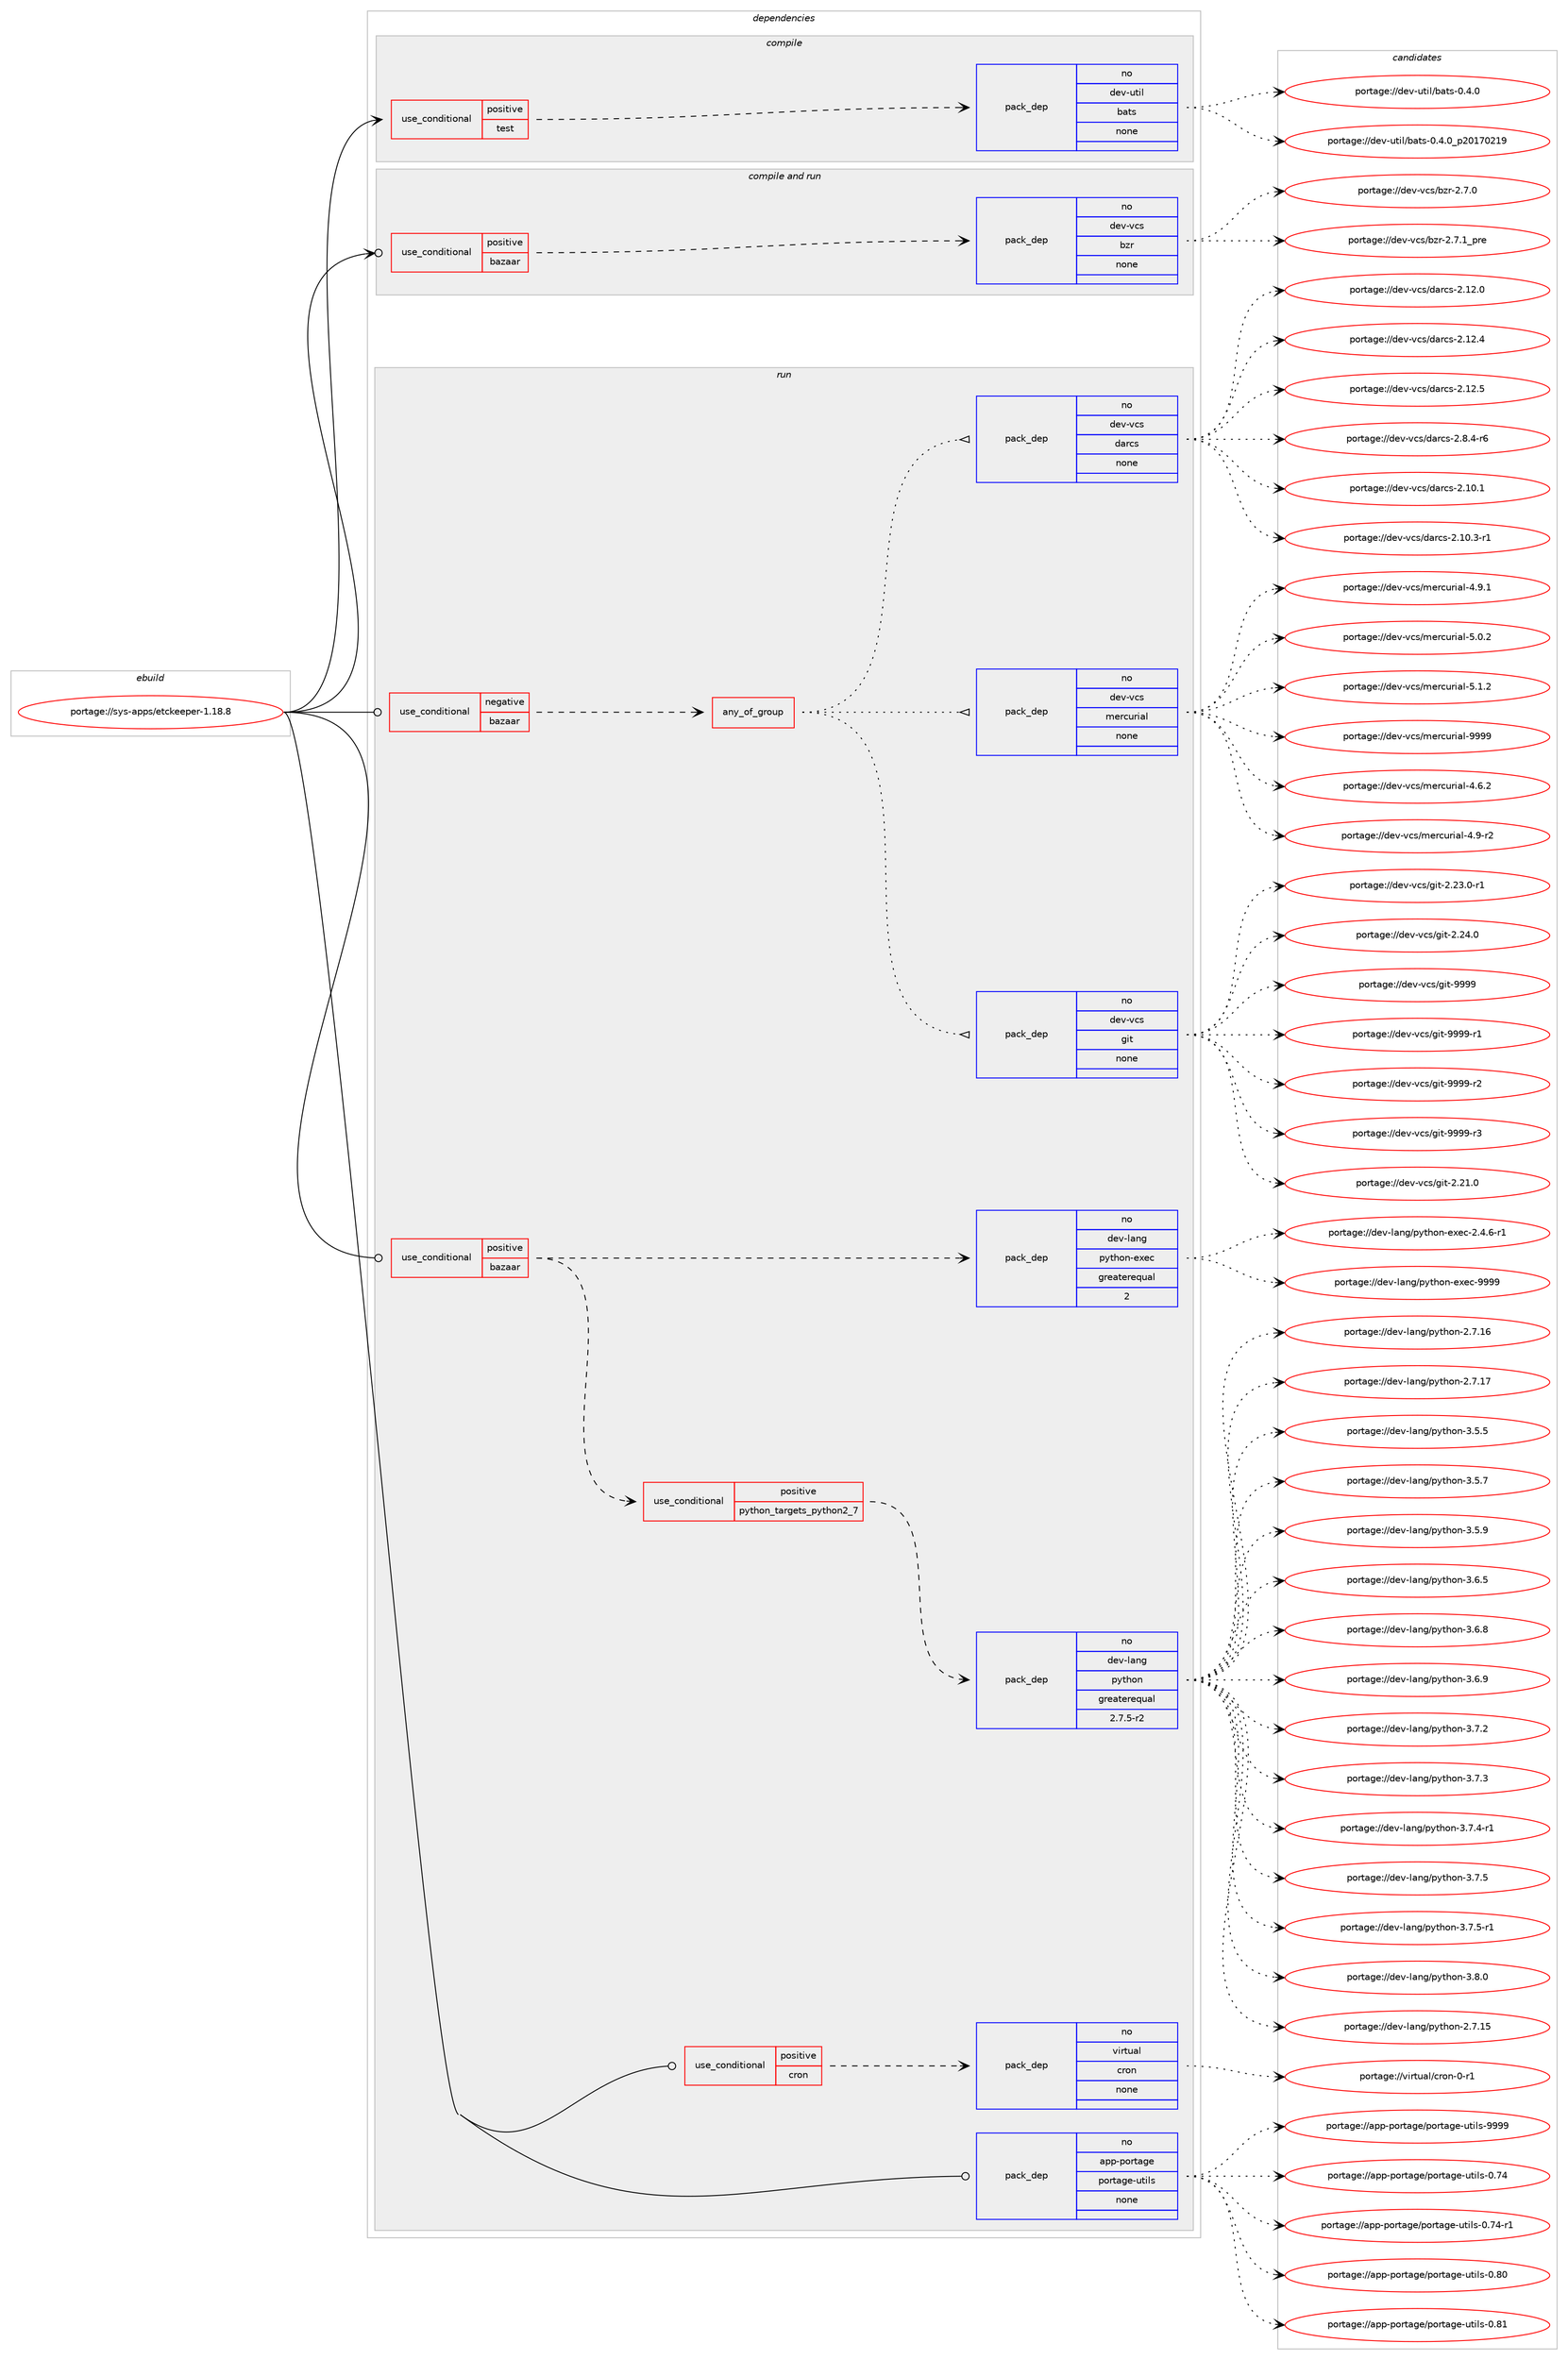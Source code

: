 digraph prolog {

# *************
# Graph options
# *************

newrank=true;
concentrate=true;
compound=true;
graph [rankdir=LR,fontname=Helvetica,fontsize=10,ranksep=1.5];#, ranksep=2.5, nodesep=0.2];
edge  [arrowhead=vee];
node  [fontname=Helvetica,fontsize=10];

# **********
# The ebuild
# **********

subgraph cluster_leftcol {
color=gray;
rank=same;
label=<<i>ebuild</i>>;
id [label="portage://sys-apps/etckeeper-1.18.8", color=red, width=4, href="../sys-apps/etckeeper-1.18.8.svg"];
}

# ****************
# The dependencies
# ****************

subgraph cluster_midcol {
color=gray;
label=<<i>dependencies</i>>;
subgraph cluster_compile {
fillcolor="#eeeeee";
style=filled;
label=<<i>compile</i>>;
subgraph cond98920 {
dependency407404 [label=<<TABLE BORDER="0" CELLBORDER="1" CELLSPACING="0" CELLPADDING="4"><TR><TD ROWSPAN="3" CELLPADDING="10">use_conditional</TD></TR><TR><TD>positive</TD></TR><TR><TD>test</TD></TR></TABLE>>, shape=none, color=red];
subgraph pack301667 {
dependency407405 [label=<<TABLE BORDER="0" CELLBORDER="1" CELLSPACING="0" CELLPADDING="4" WIDTH="220"><TR><TD ROWSPAN="6" CELLPADDING="30">pack_dep</TD></TR><TR><TD WIDTH="110">no</TD></TR><TR><TD>dev-util</TD></TR><TR><TD>bats</TD></TR><TR><TD>none</TD></TR><TR><TD></TD></TR></TABLE>>, shape=none, color=blue];
}
dependency407404:e -> dependency407405:w [weight=20,style="dashed",arrowhead="vee"];
}
id:e -> dependency407404:w [weight=20,style="solid",arrowhead="vee"];
}
subgraph cluster_compileandrun {
fillcolor="#eeeeee";
style=filled;
label=<<i>compile and run</i>>;
subgraph cond98921 {
dependency407406 [label=<<TABLE BORDER="0" CELLBORDER="1" CELLSPACING="0" CELLPADDING="4"><TR><TD ROWSPAN="3" CELLPADDING="10">use_conditional</TD></TR><TR><TD>positive</TD></TR><TR><TD>bazaar</TD></TR></TABLE>>, shape=none, color=red];
subgraph pack301668 {
dependency407407 [label=<<TABLE BORDER="0" CELLBORDER="1" CELLSPACING="0" CELLPADDING="4" WIDTH="220"><TR><TD ROWSPAN="6" CELLPADDING="30">pack_dep</TD></TR><TR><TD WIDTH="110">no</TD></TR><TR><TD>dev-vcs</TD></TR><TR><TD>bzr</TD></TR><TR><TD>none</TD></TR><TR><TD></TD></TR></TABLE>>, shape=none, color=blue];
}
dependency407406:e -> dependency407407:w [weight=20,style="dashed",arrowhead="vee"];
}
id:e -> dependency407406:w [weight=20,style="solid",arrowhead="odotvee"];
}
subgraph cluster_run {
fillcolor="#eeeeee";
style=filled;
label=<<i>run</i>>;
subgraph cond98922 {
dependency407408 [label=<<TABLE BORDER="0" CELLBORDER="1" CELLSPACING="0" CELLPADDING="4"><TR><TD ROWSPAN="3" CELLPADDING="10">use_conditional</TD></TR><TR><TD>negative</TD></TR><TR><TD>bazaar</TD></TR></TABLE>>, shape=none, color=red];
subgraph any6599 {
dependency407409 [label=<<TABLE BORDER="0" CELLBORDER="1" CELLSPACING="0" CELLPADDING="4"><TR><TD CELLPADDING="10">any_of_group</TD></TR></TABLE>>, shape=none, color=red];subgraph pack301669 {
dependency407410 [label=<<TABLE BORDER="0" CELLBORDER="1" CELLSPACING="0" CELLPADDING="4" WIDTH="220"><TR><TD ROWSPAN="6" CELLPADDING="30">pack_dep</TD></TR><TR><TD WIDTH="110">no</TD></TR><TR><TD>dev-vcs</TD></TR><TR><TD>git</TD></TR><TR><TD>none</TD></TR><TR><TD></TD></TR></TABLE>>, shape=none, color=blue];
}
dependency407409:e -> dependency407410:w [weight=20,style="dotted",arrowhead="oinv"];
subgraph pack301670 {
dependency407411 [label=<<TABLE BORDER="0" CELLBORDER="1" CELLSPACING="0" CELLPADDING="4" WIDTH="220"><TR><TD ROWSPAN="6" CELLPADDING="30">pack_dep</TD></TR><TR><TD WIDTH="110">no</TD></TR><TR><TD>dev-vcs</TD></TR><TR><TD>mercurial</TD></TR><TR><TD>none</TD></TR><TR><TD></TD></TR></TABLE>>, shape=none, color=blue];
}
dependency407409:e -> dependency407411:w [weight=20,style="dotted",arrowhead="oinv"];
subgraph pack301671 {
dependency407412 [label=<<TABLE BORDER="0" CELLBORDER="1" CELLSPACING="0" CELLPADDING="4" WIDTH="220"><TR><TD ROWSPAN="6" CELLPADDING="30">pack_dep</TD></TR><TR><TD WIDTH="110">no</TD></TR><TR><TD>dev-vcs</TD></TR><TR><TD>darcs</TD></TR><TR><TD>none</TD></TR><TR><TD></TD></TR></TABLE>>, shape=none, color=blue];
}
dependency407409:e -> dependency407412:w [weight=20,style="dotted",arrowhead="oinv"];
}
dependency407408:e -> dependency407409:w [weight=20,style="dashed",arrowhead="vee"];
}
id:e -> dependency407408:w [weight=20,style="solid",arrowhead="odot"];
subgraph cond98923 {
dependency407413 [label=<<TABLE BORDER="0" CELLBORDER="1" CELLSPACING="0" CELLPADDING="4"><TR><TD ROWSPAN="3" CELLPADDING="10">use_conditional</TD></TR><TR><TD>positive</TD></TR><TR><TD>bazaar</TD></TR></TABLE>>, shape=none, color=red];
subgraph cond98924 {
dependency407414 [label=<<TABLE BORDER="0" CELLBORDER="1" CELLSPACING="0" CELLPADDING="4"><TR><TD ROWSPAN="3" CELLPADDING="10">use_conditional</TD></TR><TR><TD>positive</TD></TR><TR><TD>python_targets_python2_7</TD></TR></TABLE>>, shape=none, color=red];
subgraph pack301672 {
dependency407415 [label=<<TABLE BORDER="0" CELLBORDER="1" CELLSPACING="0" CELLPADDING="4" WIDTH="220"><TR><TD ROWSPAN="6" CELLPADDING="30">pack_dep</TD></TR><TR><TD WIDTH="110">no</TD></TR><TR><TD>dev-lang</TD></TR><TR><TD>python</TD></TR><TR><TD>greaterequal</TD></TR><TR><TD>2.7.5-r2</TD></TR></TABLE>>, shape=none, color=blue];
}
dependency407414:e -> dependency407415:w [weight=20,style="dashed",arrowhead="vee"];
}
dependency407413:e -> dependency407414:w [weight=20,style="dashed",arrowhead="vee"];
subgraph pack301673 {
dependency407416 [label=<<TABLE BORDER="0" CELLBORDER="1" CELLSPACING="0" CELLPADDING="4" WIDTH="220"><TR><TD ROWSPAN="6" CELLPADDING="30">pack_dep</TD></TR><TR><TD WIDTH="110">no</TD></TR><TR><TD>dev-lang</TD></TR><TR><TD>python-exec</TD></TR><TR><TD>greaterequal</TD></TR><TR><TD>2</TD></TR></TABLE>>, shape=none, color=blue];
}
dependency407413:e -> dependency407416:w [weight=20,style="dashed",arrowhead="vee"];
}
id:e -> dependency407413:w [weight=20,style="solid",arrowhead="odot"];
subgraph cond98925 {
dependency407417 [label=<<TABLE BORDER="0" CELLBORDER="1" CELLSPACING="0" CELLPADDING="4"><TR><TD ROWSPAN="3" CELLPADDING="10">use_conditional</TD></TR><TR><TD>positive</TD></TR><TR><TD>cron</TD></TR></TABLE>>, shape=none, color=red];
subgraph pack301674 {
dependency407418 [label=<<TABLE BORDER="0" CELLBORDER="1" CELLSPACING="0" CELLPADDING="4" WIDTH="220"><TR><TD ROWSPAN="6" CELLPADDING="30">pack_dep</TD></TR><TR><TD WIDTH="110">no</TD></TR><TR><TD>virtual</TD></TR><TR><TD>cron</TD></TR><TR><TD>none</TD></TR><TR><TD></TD></TR></TABLE>>, shape=none, color=blue];
}
dependency407417:e -> dependency407418:w [weight=20,style="dashed",arrowhead="vee"];
}
id:e -> dependency407417:w [weight=20,style="solid",arrowhead="odot"];
subgraph pack301675 {
dependency407419 [label=<<TABLE BORDER="0" CELLBORDER="1" CELLSPACING="0" CELLPADDING="4" WIDTH="220"><TR><TD ROWSPAN="6" CELLPADDING="30">pack_dep</TD></TR><TR><TD WIDTH="110">no</TD></TR><TR><TD>app-portage</TD></TR><TR><TD>portage-utils</TD></TR><TR><TD>none</TD></TR><TR><TD></TD></TR></TABLE>>, shape=none, color=blue];
}
id:e -> dependency407419:w [weight=20,style="solid",arrowhead="odot"];
}
}

# **************
# The candidates
# **************

subgraph cluster_choices {
rank=same;
color=gray;
label=<<i>candidates</i>>;

subgraph choice301667 {
color=black;
nodesep=1;
choiceportage10010111845117116105108479897116115454846524648 [label="portage://dev-util/bats-0.4.0", color=red, width=4,href="../dev-util/bats-0.4.0.svg"];
choiceportage10010111845117116105108479897116115454846524648951125048495548504957 [label="portage://dev-util/bats-0.4.0_p20170219", color=red, width=4,href="../dev-util/bats-0.4.0_p20170219.svg"];
dependency407405:e -> choiceportage10010111845117116105108479897116115454846524648:w [style=dotted,weight="100"];
dependency407405:e -> choiceportage10010111845117116105108479897116115454846524648951125048495548504957:w [style=dotted,weight="100"];
}
subgraph choice301668 {
color=black;
nodesep=1;
choiceportage10010111845118991154798122114455046554648 [label="portage://dev-vcs/bzr-2.7.0", color=red, width=4,href="../dev-vcs/bzr-2.7.0.svg"];
choiceportage1001011184511899115479812211445504655464995112114101 [label="portage://dev-vcs/bzr-2.7.1_pre", color=red, width=4,href="../dev-vcs/bzr-2.7.1_pre.svg"];
dependency407407:e -> choiceportage10010111845118991154798122114455046554648:w [style=dotted,weight="100"];
dependency407407:e -> choiceportage1001011184511899115479812211445504655464995112114101:w [style=dotted,weight="100"];
}
subgraph choice301669 {
color=black;
nodesep=1;
choiceportage10010111845118991154710310511645504650494648 [label="portage://dev-vcs/git-2.21.0", color=red, width=4,href="../dev-vcs/git-2.21.0.svg"];
choiceportage100101118451189911547103105116455046505146484511449 [label="portage://dev-vcs/git-2.23.0-r1", color=red, width=4,href="../dev-vcs/git-2.23.0-r1.svg"];
choiceportage10010111845118991154710310511645504650524648 [label="portage://dev-vcs/git-2.24.0", color=red, width=4,href="../dev-vcs/git-2.24.0.svg"];
choiceportage1001011184511899115471031051164557575757 [label="portage://dev-vcs/git-9999", color=red, width=4,href="../dev-vcs/git-9999.svg"];
choiceportage10010111845118991154710310511645575757574511449 [label="portage://dev-vcs/git-9999-r1", color=red, width=4,href="../dev-vcs/git-9999-r1.svg"];
choiceportage10010111845118991154710310511645575757574511450 [label="portage://dev-vcs/git-9999-r2", color=red, width=4,href="../dev-vcs/git-9999-r2.svg"];
choiceportage10010111845118991154710310511645575757574511451 [label="portage://dev-vcs/git-9999-r3", color=red, width=4,href="../dev-vcs/git-9999-r3.svg"];
dependency407410:e -> choiceportage10010111845118991154710310511645504650494648:w [style=dotted,weight="100"];
dependency407410:e -> choiceportage100101118451189911547103105116455046505146484511449:w [style=dotted,weight="100"];
dependency407410:e -> choiceportage10010111845118991154710310511645504650524648:w [style=dotted,weight="100"];
dependency407410:e -> choiceportage1001011184511899115471031051164557575757:w [style=dotted,weight="100"];
dependency407410:e -> choiceportage10010111845118991154710310511645575757574511449:w [style=dotted,weight="100"];
dependency407410:e -> choiceportage10010111845118991154710310511645575757574511450:w [style=dotted,weight="100"];
dependency407410:e -> choiceportage10010111845118991154710310511645575757574511451:w [style=dotted,weight="100"];
}
subgraph choice301670 {
color=black;
nodesep=1;
choiceportage1001011184511899115471091011149911711410597108455246544650 [label="portage://dev-vcs/mercurial-4.6.2", color=red, width=4,href="../dev-vcs/mercurial-4.6.2.svg"];
choiceportage1001011184511899115471091011149911711410597108455246574511450 [label="portage://dev-vcs/mercurial-4.9-r2", color=red, width=4,href="../dev-vcs/mercurial-4.9-r2.svg"];
choiceportage1001011184511899115471091011149911711410597108455246574649 [label="portage://dev-vcs/mercurial-4.9.1", color=red, width=4,href="../dev-vcs/mercurial-4.9.1.svg"];
choiceportage1001011184511899115471091011149911711410597108455346484650 [label="portage://dev-vcs/mercurial-5.0.2", color=red, width=4,href="../dev-vcs/mercurial-5.0.2.svg"];
choiceportage1001011184511899115471091011149911711410597108455346494650 [label="portage://dev-vcs/mercurial-5.1.2", color=red, width=4,href="../dev-vcs/mercurial-5.1.2.svg"];
choiceportage10010111845118991154710910111499117114105971084557575757 [label="portage://dev-vcs/mercurial-9999", color=red, width=4,href="../dev-vcs/mercurial-9999.svg"];
dependency407411:e -> choiceportage1001011184511899115471091011149911711410597108455246544650:w [style=dotted,weight="100"];
dependency407411:e -> choiceportage1001011184511899115471091011149911711410597108455246574511450:w [style=dotted,weight="100"];
dependency407411:e -> choiceportage1001011184511899115471091011149911711410597108455246574649:w [style=dotted,weight="100"];
dependency407411:e -> choiceportage1001011184511899115471091011149911711410597108455346484650:w [style=dotted,weight="100"];
dependency407411:e -> choiceportage1001011184511899115471091011149911711410597108455346494650:w [style=dotted,weight="100"];
dependency407411:e -> choiceportage10010111845118991154710910111499117114105971084557575757:w [style=dotted,weight="100"];
}
subgraph choice301671 {
color=black;
nodesep=1;
choiceportage100101118451189911547100971149911545504649484649 [label="portage://dev-vcs/darcs-2.10.1", color=red, width=4,href="../dev-vcs/darcs-2.10.1.svg"];
choiceportage1001011184511899115471009711499115455046494846514511449 [label="portage://dev-vcs/darcs-2.10.3-r1", color=red, width=4,href="../dev-vcs/darcs-2.10.3-r1.svg"];
choiceportage100101118451189911547100971149911545504649504648 [label="portage://dev-vcs/darcs-2.12.0", color=red, width=4,href="../dev-vcs/darcs-2.12.0.svg"];
choiceportage100101118451189911547100971149911545504649504652 [label="portage://dev-vcs/darcs-2.12.4", color=red, width=4,href="../dev-vcs/darcs-2.12.4.svg"];
choiceportage100101118451189911547100971149911545504649504653 [label="portage://dev-vcs/darcs-2.12.5", color=red, width=4,href="../dev-vcs/darcs-2.12.5.svg"];
choiceportage10010111845118991154710097114991154550465646524511454 [label="portage://dev-vcs/darcs-2.8.4-r6", color=red, width=4,href="../dev-vcs/darcs-2.8.4-r6.svg"];
dependency407412:e -> choiceportage100101118451189911547100971149911545504649484649:w [style=dotted,weight="100"];
dependency407412:e -> choiceportage1001011184511899115471009711499115455046494846514511449:w [style=dotted,weight="100"];
dependency407412:e -> choiceportage100101118451189911547100971149911545504649504648:w [style=dotted,weight="100"];
dependency407412:e -> choiceportage100101118451189911547100971149911545504649504652:w [style=dotted,weight="100"];
dependency407412:e -> choiceportage100101118451189911547100971149911545504649504653:w [style=dotted,weight="100"];
dependency407412:e -> choiceportage10010111845118991154710097114991154550465646524511454:w [style=dotted,weight="100"];
}
subgraph choice301672 {
color=black;
nodesep=1;
choiceportage10010111845108971101034711212111610411111045504655464953 [label="portage://dev-lang/python-2.7.15", color=red, width=4,href="../dev-lang/python-2.7.15.svg"];
choiceportage10010111845108971101034711212111610411111045504655464954 [label="portage://dev-lang/python-2.7.16", color=red, width=4,href="../dev-lang/python-2.7.16.svg"];
choiceportage10010111845108971101034711212111610411111045504655464955 [label="portage://dev-lang/python-2.7.17", color=red, width=4,href="../dev-lang/python-2.7.17.svg"];
choiceportage100101118451089711010347112121116104111110455146534653 [label="portage://dev-lang/python-3.5.5", color=red, width=4,href="../dev-lang/python-3.5.5.svg"];
choiceportage100101118451089711010347112121116104111110455146534655 [label="portage://dev-lang/python-3.5.7", color=red, width=4,href="../dev-lang/python-3.5.7.svg"];
choiceportage100101118451089711010347112121116104111110455146534657 [label="portage://dev-lang/python-3.5.9", color=red, width=4,href="../dev-lang/python-3.5.9.svg"];
choiceportage100101118451089711010347112121116104111110455146544653 [label="portage://dev-lang/python-3.6.5", color=red, width=4,href="../dev-lang/python-3.6.5.svg"];
choiceportage100101118451089711010347112121116104111110455146544656 [label="portage://dev-lang/python-3.6.8", color=red, width=4,href="../dev-lang/python-3.6.8.svg"];
choiceportage100101118451089711010347112121116104111110455146544657 [label="portage://dev-lang/python-3.6.9", color=red, width=4,href="../dev-lang/python-3.6.9.svg"];
choiceportage100101118451089711010347112121116104111110455146554650 [label="portage://dev-lang/python-3.7.2", color=red, width=4,href="../dev-lang/python-3.7.2.svg"];
choiceportage100101118451089711010347112121116104111110455146554651 [label="portage://dev-lang/python-3.7.3", color=red, width=4,href="../dev-lang/python-3.7.3.svg"];
choiceportage1001011184510897110103471121211161041111104551465546524511449 [label="portage://dev-lang/python-3.7.4-r1", color=red, width=4,href="../dev-lang/python-3.7.4-r1.svg"];
choiceportage100101118451089711010347112121116104111110455146554653 [label="portage://dev-lang/python-3.7.5", color=red, width=4,href="../dev-lang/python-3.7.5.svg"];
choiceportage1001011184510897110103471121211161041111104551465546534511449 [label="portage://dev-lang/python-3.7.5-r1", color=red, width=4,href="../dev-lang/python-3.7.5-r1.svg"];
choiceportage100101118451089711010347112121116104111110455146564648 [label="portage://dev-lang/python-3.8.0", color=red, width=4,href="../dev-lang/python-3.8.0.svg"];
dependency407415:e -> choiceportage10010111845108971101034711212111610411111045504655464953:w [style=dotted,weight="100"];
dependency407415:e -> choiceportage10010111845108971101034711212111610411111045504655464954:w [style=dotted,weight="100"];
dependency407415:e -> choiceportage10010111845108971101034711212111610411111045504655464955:w [style=dotted,weight="100"];
dependency407415:e -> choiceportage100101118451089711010347112121116104111110455146534653:w [style=dotted,weight="100"];
dependency407415:e -> choiceportage100101118451089711010347112121116104111110455146534655:w [style=dotted,weight="100"];
dependency407415:e -> choiceportage100101118451089711010347112121116104111110455146534657:w [style=dotted,weight="100"];
dependency407415:e -> choiceportage100101118451089711010347112121116104111110455146544653:w [style=dotted,weight="100"];
dependency407415:e -> choiceportage100101118451089711010347112121116104111110455146544656:w [style=dotted,weight="100"];
dependency407415:e -> choiceportage100101118451089711010347112121116104111110455146544657:w [style=dotted,weight="100"];
dependency407415:e -> choiceportage100101118451089711010347112121116104111110455146554650:w [style=dotted,weight="100"];
dependency407415:e -> choiceportage100101118451089711010347112121116104111110455146554651:w [style=dotted,weight="100"];
dependency407415:e -> choiceportage1001011184510897110103471121211161041111104551465546524511449:w [style=dotted,weight="100"];
dependency407415:e -> choiceportage100101118451089711010347112121116104111110455146554653:w [style=dotted,weight="100"];
dependency407415:e -> choiceportage1001011184510897110103471121211161041111104551465546534511449:w [style=dotted,weight="100"];
dependency407415:e -> choiceportage100101118451089711010347112121116104111110455146564648:w [style=dotted,weight="100"];
}
subgraph choice301673 {
color=black;
nodesep=1;
choiceportage10010111845108971101034711212111610411111045101120101994550465246544511449 [label="portage://dev-lang/python-exec-2.4.6-r1", color=red, width=4,href="../dev-lang/python-exec-2.4.6-r1.svg"];
choiceportage10010111845108971101034711212111610411111045101120101994557575757 [label="portage://dev-lang/python-exec-9999", color=red, width=4,href="../dev-lang/python-exec-9999.svg"];
dependency407416:e -> choiceportage10010111845108971101034711212111610411111045101120101994550465246544511449:w [style=dotted,weight="100"];
dependency407416:e -> choiceportage10010111845108971101034711212111610411111045101120101994557575757:w [style=dotted,weight="100"];
}
subgraph choice301674 {
color=black;
nodesep=1;
choiceportage11810511411611797108479911411111045484511449 [label="portage://virtual/cron-0-r1", color=red, width=4,href="../virtual/cron-0-r1.svg"];
dependency407418:e -> choiceportage11810511411611797108479911411111045484511449:w [style=dotted,weight="100"];
}
subgraph choice301675 {
color=black;
nodesep=1;
choiceportage9711211245112111114116971031014711211111411697103101451171161051081154548465552 [label="portage://app-portage/portage-utils-0.74", color=red, width=4,href="../app-portage/portage-utils-0.74.svg"];
choiceportage97112112451121111141169710310147112111114116971031014511711610510811545484655524511449 [label="portage://app-portage/portage-utils-0.74-r1", color=red, width=4,href="../app-portage/portage-utils-0.74-r1.svg"];
choiceportage9711211245112111114116971031014711211111411697103101451171161051081154548465648 [label="portage://app-portage/portage-utils-0.80", color=red, width=4,href="../app-portage/portage-utils-0.80.svg"];
choiceportage9711211245112111114116971031014711211111411697103101451171161051081154548465649 [label="portage://app-portage/portage-utils-0.81", color=red, width=4,href="../app-portage/portage-utils-0.81.svg"];
choiceportage9711211245112111114116971031014711211111411697103101451171161051081154557575757 [label="portage://app-portage/portage-utils-9999", color=red, width=4,href="../app-portage/portage-utils-9999.svg"];
dependency407419:e -> choiceportage9711211245112111114116971031014711211111411697103101451171161051081154548465552:w [style=dotted,weight="100"];
dependency407419:e -> choiceportage97112112451121111141169710310147112111114116971031014511711610510811545484655524511449:w [style=dotted,weight="100"];
dependency407419:e -> choiceportage9711211245112111114116971031014711211111411697103101451171161051081154548465648:w [style=dotted,weight="100"];
dependency407419:e -> choiceportage9711211245112111114116971031014711211111411697103101451171161051081154548465649:w [style=dotted,weight="100"];
dependency407419:e -> choiceportage9711211245112111114116971031014711211111411697103101451171161051081154557575757:w [style=dotted,weight="100"];
}
}

}
